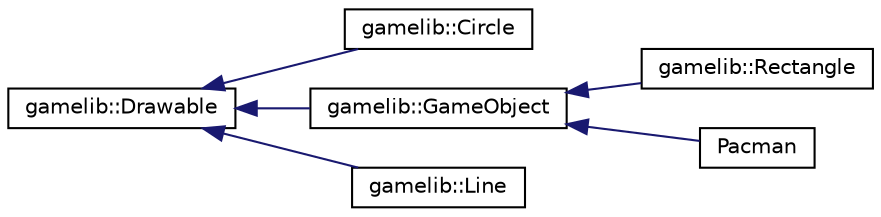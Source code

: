 digraph "Graphical Class Hierarchy"
{
  edge [fontname="Helvetica",fontsize="10",labelfontname="Helvetica",labelfontsize="10"];
  node [fontname="Helvetica",fontsize="10",shape=record];
  rankdir="LR";
  Node0 [label="gamelib::Drawable",height=0.2,width=0.4,color="black", fillcolor="white", style="filled",URL="$classgamelib_1_1_drawable.html",tooltip="Base class of all Drawable objects in the gamelib library. "];
  Node0 -> Node1 [dir="back",color="midnightblue",fontsize="10",style="solid",fontname="Helvetica"];
  Node1 [label="gamelib::Circle",height=0.2,width=0.4,color="black", fillcolor="white", style="filled",URL="$classgamelib_1_1_circle.html",tooltip="A circle object. "];
  Node0 -> Node2 [dir="back",color="midnightblue",fontsize="10",style="solid",fontname="Helvetica"];
  Node2 [label="gamelib::GameObject",height=0.2,width=0.4,color="black", fillcolor="white", style="filled",URL="$classgamelib_1_1_game_object.html",tooltip="The base object for all object used with the gamelib game library. "];
  Node2 -> Node3 [dir="back",color="midnightblue",fontsize="10",style="solid",fontname="Helvetica"];
  Node3 [label="gamelib::Rectangle",height=0.2,width=0.4,color="black", fillcolor="white", style="filled",URL="$classgamelib_1_1_rectangle.html"];
  Node2 -> Node4 [dir="back",color="midnightblue",fontsize="10",style="solid",fontname="Helvetica"];
  Node4 [label="Pacman",height=0.2,width=0.4,color="black", fillcolor="white", style="filled",URL="$class_pacman.html"];
  Node0 -> Node5 [dir="back",color="midnightblue",fontsize="10",style="solid",fontname="Helvetica"];
  Node5 [label="gamelib::Line",height=0.2,width=0.4,color="black", fillcolor="white", style="filled",URL="$classgamelib_1_1_line.html"];
}
